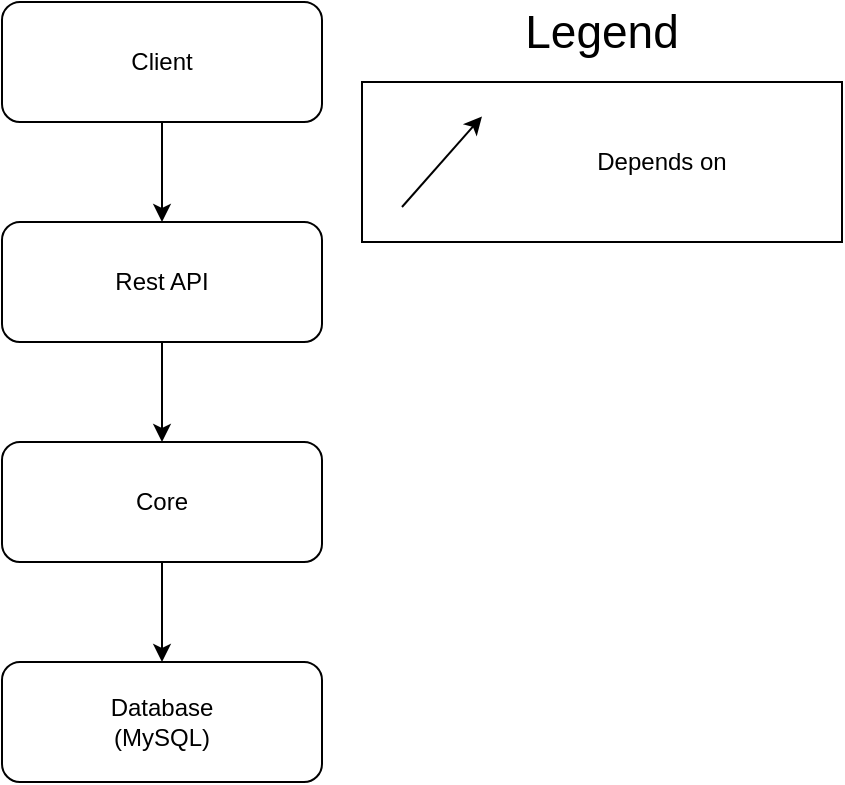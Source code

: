 <mxfile version="12.1.0" type="device" pages="1"><diagram id="9flRUAQR5UXuqiP6aT5K" name="Page-1"><mxGraphModel dx="1072" dy="792" grid="1" gridSize="10" guides="1" tooltips="1" connect="1" arrows="1" fold="1" page="1" pageScale="1" pageWidth="827" pageHeight="1169" math="0" shadow="0"><root><mxCell id="0"/><mxCell id="1" parent="0"/><mxCell id="XNjrsWWJljm-u9niso9r-5" style="edgeStyle=orthogonalEdgeStyle;rounded=0;orthogonalLoop=1;jettySize=auto;html=1;exitX=0.5;exitY=1;exitDx=0;exitDy=0;entryX=0.5;entryY=0;entryDx=0;entryDy=0;" parent="1" source="XNjrsWWJljm-u9niso9r-1" target="XNjrsWWJljm-u9niso9r-2" edge="1"><mxGeometry relative="1" as="geometry"/></mxCell><mxCell id="XNjrsWWJljm-u9niso9r-1" value="Client" style="rounded=1;whiteSpace=wrap;html=1;" parent="1" vertex="1"><mxGeometry x="10" y="10" width="160" height="60" as="geometry"/></mxCell><mxCell id="XNjrsWWJljm-u9niso9r-6" style="edgeStyle=orthogonalEdgeStyle;rounded=0;orthogonalLoop=1;jettySize=auto;html=1;exitX=0.5;exitY=1;exitDx=0;exitDy=0;entryX=0.5;entryY=0;entryDx=0;entryDy=0;" parent="1" source="XNjrsWWJljm-u9niso9r-2" target="XNjrsWWJljm-u9niso9r-3" edge="1"><mxGeometry relative="1" as="geometry"/></mxCell><mxCell id="XNjrsWWJljm-u9niso9r-2" value="Rest API" style="rounded=1;whiteSpace=wrap;html=1;" parent="1" vertex="1"><mxGeometry x="10" y="120" width="160" height="60" as="geometry"/></mxCell><mxCell id="XNjrsWWJljm-u9niso9r-7" style="edgeStyle=orthogonalEdgeStyle;rounded=0;orthogonalLoop=1;jettySize=auto;html=1;exitX=0.5;exitY=1;exitDx=0;exitDy=0;entryX=0.5;entryY=0;entryDx=0;entryDy=0;" parent="1" source="XNjrsWWJljm-u9niso9r-3" target="XNjrsWWJljm-u9niso9r-4" edge="1"><mxGeometry relative="1" as="geometry"/></mxCell><mxCell id="XNjrsWWJljm-u9niso9r-3" value="Core" style="rounded=1;whiteSpace=wrap;html=1;" parent="1" vertex="1"><mxGeometry x="10" y="230" width="160" height="60" as="geometry"/></mxCell><mxCell id="XNjrsWWJljm-u9niso9r-4" value="Database&lt;br&gt;(MySQL)" style="rounded=1;whiteSpace=wrap;html=1;" parent="1" vertex="1"><mxGeometry x="10" y="340" width="160" height="60" as="geometry"/></mxCell><mxCell id="XNjrsWWJljm-u9niso9r-8" value="" style="rounded=0;whiteSpace=wrap;html=1;connectable=0;allowArrows=0;autosize=0;container=1;part=0;treeFolding=1;treeMoving=1;" parent="1" vertex="1"><mxGeometry x="190" y="50" width="240" height="80" as="geometry"><mxRectangle x="510" y="70" width="50" height="40" as="alternateBounds"/></mxGeometry></mxCell><mxCell id="XNjrsWWJljm-u9niso9r-9" value="" style="endArrow=classic;html=1;" parent="XNjrsWWJljm-u9niso9r-8" edge="1"><mxGeometry width="50" height="50" relative="1" as="geometry"><mxPoint x="20" y="62.5" as="sourcePoint"/><mxPoint x="60" y="17.206" as="targetPoint"/></mxGeometry></mxCell><mxCell id="XNjrsWWJljm-u9niso9r-10" value="Depends on" style="text;html=1;strokeColor=none;fillColor=none;align=center;verticalAlign=middle;whiteSpace=wrap;rounded=0;" parent="XNjrsWWJljm-u9niso9r-8" vertex="1"><mxGeometry x="70" y="10" width="160" height="60" as="geometry"/></mxCell><mxCell id="XNjrsWWJljm-u9niso9r-11" value="Legend" style="text;html=1;strokeColor=none;fillColor=none;align=center;verticalAlign=middle;whiteSpace=wrap;rounded=0;fontSize=23;" parent="1" vertex="1"><mxGeometry x="190" y="10" width="240" height="30" as="geometry"/></mxCell></root></mxGraphModel></diagram></mxfile>